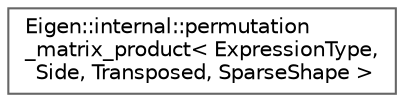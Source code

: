 digraph "类继承关系图"
{
 // LATEX_PDF_SIZE
  bgcolor="transparent";
  edge [fontname=Helvetica,fontsize=10,labelfontname=Helvetica,labelfontsize=10];
  node [fontname=Helvetica,fontsize=10,shape=box,height=0.2,width=0.4];
  rankdir="LR";
  Node0 [id="Node000000",label="Eigen::internal::permutation\l_matrix_product\< ExpressionType,\l Side, Transposed, SparseShape \>",height=0.2,width=0.4,color="grey40", fillcolor="white", style="filled",URL="$struct_eigen_1_1internal_1_1permutation__matrix__product_3_01_expression_type_00_01_side_00_01_t20ccd76e9ac5a7579d51cf9e9a5cbb67.html",tooltip=" "];
}
